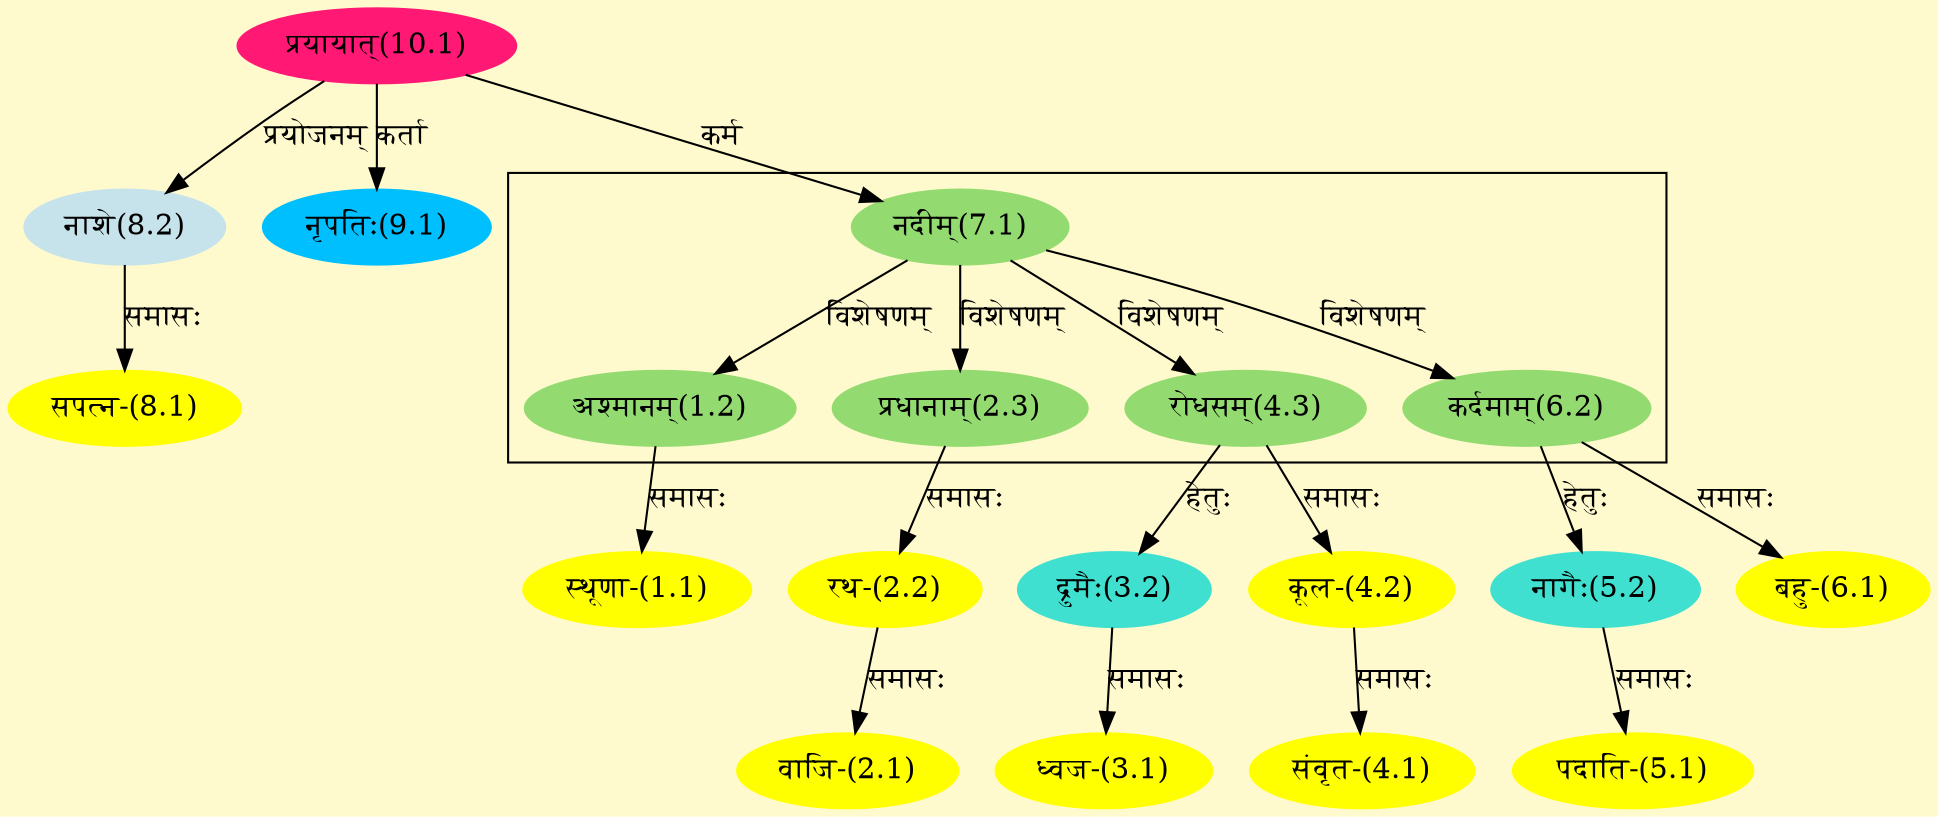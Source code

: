 digraph G{
rankdir=BT;
 compound=true;
 bgcolor="lemonchiffon1";

subgraph cluster_1{
Node1_2 [style=filled, color="#93DB70" label = "अश्मानम्(1.2)"]
Node7_1 [style=filled, color="#93DB70" label = "नदीम्(7.1)"]
Node2_3 [style=filled, color="#93DB70" label = "प्रधानाम्(2.3)"]
Node4_3 [style=filled, color="#93DB70" label = "रोधसम्(4.3)"]
Node6_2 [style=filled, color="#93DB70" label = "कर्दमाम्(6.2)"]

}
Node1_1 [style=filled, color="#FFFF00" label = "स्थूणा-(1.1)"]
Node1_2 [style=filled, color="#93DB70" label = "अश्मानम्(1.2)"]
Node2_1 [style=filled, color="#FFFF00" label = "वाजि-(2.1)"]
Node2_2 [style=filled, color="#FFFF00" label = "रथ-(2.2)"]
Node2_3 [style=filled, color="#93DB70" label = "प्रधानाम्(2.3)"]
Node3_1 [style=filled, color="#FFFF00" label = "ध्वज-(3.1)"]
Node3_2 [style=filled, color="#40E0D0" label = "द्रुमैः(3.2)"]
Node4_3 [style=filled, color="#93DB70" label = "रोधसम्(4.3)"]
Node4_1 [style=filled, color="#FFFF00" label = "संवृत-(4.1)"]
Node4_2 [style=filled, color="#FFFF00" label = "कूल-(4.2)"]
Node5_1 [style=filled, color="#FFFF00" label = "पदाति-(5.1)"]
Node5_2 [style=filled, color="#40E0D0" label = "नागैः(5.2)"]
Node6_2 [style=filled, color="#93DB70" label = "कर्दमाम्(6.2)"]
Node6_1 [style=filled, color="#FFFF00" label = "बहु-(6.1)"]
Node7_1 [style=filled, color="#93DB70" label = "नदीम्(7.1)"]
Node10_1 [style=filled, color="#FF1975" label = "प्रयायात्(10.1)"]
Node8_1 [style=filled, color="#FFFF00" label = "सपत्न-(8.1)"]
Node8_2 [style=filled, color="#C6E2EB" label = "नाशे(8.2)"]
Node9_1 [style=filled, color="#00BFFF" label = "नृपतिः(9.1)"]
/* Start of Relations section */

Node1_1 -> Node1_2 [  label="समासः"  dir="back" ]
Node1_2 -> Node7_1 [  label="विशेषणम्"  dir="back" ]
Node2_1 -> Node2_2 [  label="समासः"  dir="back" ]
Node2_2 -> Node2_3 [  label="समासः"  dir="back" ]
Node2_3 -> Node7_1 [  label="विशेषणम्"  dir="back" ]
Node3_1 -> Node3_2 [  label="समासः"  dir="back" ]
Node3_2 -> Node4_3 [  label="हेतुः"  dir="back" ]
Node4_1 -> Node4_2 [  label="समासः"  dir="back" ]
Node4_2 -> Node4_3 [  label="समासः"  dir="back" ]
Node4_3 -> Node7_1 [  label="विशेषणम्"  dir="back" ]
Node5_1 -> Node5_2 [  label="समासः"  dir="back" ]
Node5_2 -> Node6_2 [  label="हेतुः"  dir="back" ]
Node6_1 -> Node6_2 [  label="समासः"  dir="back" ]
Node6_2 -> Node7_1 [  label="विशेषणम्"  dir="back" ]
Node7_1 -> Node10_1 [  label="कर्म"  dir="back" ]
Node8_1 -> Node8_2 [  label="समासः"  dir="back" ]
Node8_2 -> Node10_1 [  label="प्रयोजनम्"  dir="back" ]
Node9_1 -> Node10_1 [  label="कर्ता"  dir="back" ]
}
